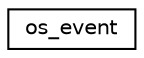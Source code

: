 digraph "Graphical Class Hierarchy"
{
 // LATEX_PDF_SIZE
  edge [fontname="Helvetica",fontsize="10",labelfontname="Helvetica",labelfontsize="10"];
  node [fontname="Helvetica",fontsize="10",shape=record];
  rankdir="LR";
  Node0 [label="os_event",height=0.2,width=0.4,color="black", fillcolor="white", style="filled",URL="$structos__event.html",tooltip="Event wrapper."];
}
